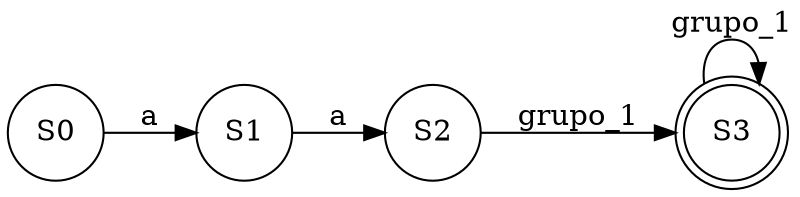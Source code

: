 digraph finite_state_machine {
rankdir = LR;
size = "8,5"
node [shape = circle];
S0
node [shape = doublecircle];
S3 ;
node [shape = circle];
S0 -> S1[ label = "a" ];
S1 -> S2[ label = "a" ];
S2 -> S3[ label = "grupo_1" ];
S3 -> S3[ label = "grupo_1" ];
}
